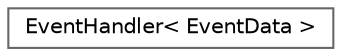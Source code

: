 digraph "Graphical Class Hierarchy"
{
 // LATEX_PDF_SIZE
  bgcolor="transparent";
  edge [fontname=Helvetica,fontsize=10,labelfontname=Helvetica,labelfontsize=10];
  node [fontname=Helvetica,fontsize=10,shape=box,height=0.2,width=0.4];
  rankdir="LR";
  Node0 [id="Node000000",label="EventHandler\< EventData \>",height=0.2,width=0.4,color="grey40", fillcolor="white", style="filled",URL="$classEventHandler.html",tooltip=" "];
}
